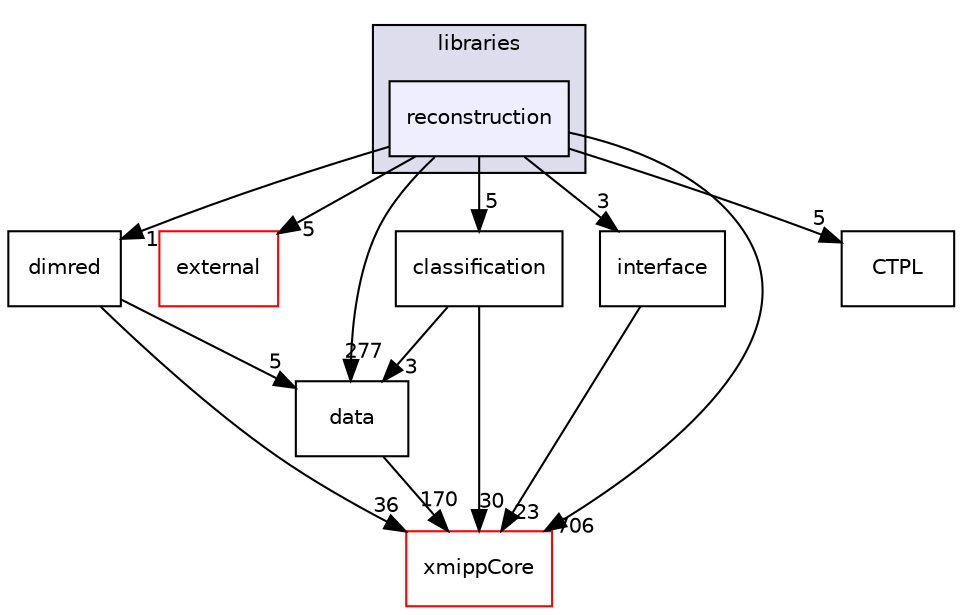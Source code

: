 digraph "xmipp/libraries/reconstruction" {
  compound=true
  node [ fontsize="10", fontname="Helvetica"];
  edge [ labelfontsize="10", labelfontname="Helvetica"];
  subgraph clusterdir_29dba3f3840f20df3b04d1972e99046b {
    graph [ bgcolor="#ddddee", pencolor="black", label="libraries" fontname="Helvetica", fontsize="10", URL="dir_29dba3f3840f20df3b04d1972e99046b.html"]
  dir_28683db7d591bb6aab1650ae2c6e488e [shape=box, label="reconstruction", style="filled", fillcolor="#eeeeff", pencolor="black", URL="dir_28683db7d591bb6aab1650ae2c6e488e.html"];
  }
  dir_02b15c2011e26cf58f557fc966b9a0d4 [shape=box label="data" URL="dir_02b15c2011e26cf58f557fc966b9a0d4.html"];
  dir_bb543fed828418348393767a8630fc17 [shape=box label="external" fillcolor="white" style="filled" color="red" URL="dir_bb543fed828418348393767a8630fc17.html"];
  dir_6789bf067fab66211ed3075d811d2417 [shape=box label="dimred" URL="dir_6789bf067fab66211ed3075d811d2417.html"];
  dir_5218c976bf92c8785e4f4d411bbf7632 [shape=box label="interface" URL="dir_5218c976bf92c8785e4f4d411bbf7632.html"];
  dir_95562b3d6d8bfa75d238a2adf460b4f3 [shape=box label="classification" URL="dir_95562b3d6d8bfa75d238a2adf460b4f3.html"];
  dir_ce4d0d8fc85c2c70612466225bfce71d [shape=box label="xmippCore" fillcolor="white" style="filled" color="red" URL="dir_ce4d0d8fc85c2c70612466225bfce71d.html"];
  dir_0a0d6a71ee549d3a654215eb2a5f2420 [shape=box label="CTPL" URL="dir_0a0d6a71ee549d3a654215eb2a5f2420.html"];
  dir_02b15c2011e26cf58f557fc966b9a0d4->dir_ce4d0d8fc85c2c70612466225bfce71d [headlabel="170", labeldistance=1.5 headhref="dir_000085_000257.html"];
  dir_6789bf067fab66211ed3075d811d2417->dir_02b15c2011e26cf58f557fc966b9a0d4 [headlabel="5", labeldistance=1.5 headhref="dir_000267_000085.html"];
  dir_6789bf067fab66211ed3075d811d2417->dir_ce4d0d8fc85c2c70612466225bfce71d [headlabel="36", labeldistance=1.5 headhref="dir_000267_000257.html"];
  dir_5218c976bf92c8785e4f4d411bbf7632->dir_ce4d0d8fc85c2c70612466225bfce71d [headlabel="23", labeldistance=1.5 headhref="dir_000264_000257.html"];
  dir_95562b3d6d8bfa75d238a2adf460b4f3->dir_02b15c2011e26cf58f557fc966b9a0d4 [headlabel="3", labeldistance=1.5 headhref="dir_000266_000085.html"];
  dir_95562b3d6d8bfa75d238a2adf460b4f3->dir_ce4d0d8fc85c2c70612466225bfce71d [headlabel="30", labeldistance=1.5 headhref="dir_000266_000257.html"];
  dir_28683db7d591bb6aab1650ae2c6e488e->dir_02b15c2011e26cf58f557fc966b9a0d4 [headlabel="277", labeldistance=1.5 headhref="dir_000109_000085.html"];
  dir_28683db7d591bb6aab1650ae2c6e488e->dir_bb543fed828418348393767a8630fc17 [headlabel="5", labeldistance=1.5 headhref="dir_000109_000260.html"];
  dir_28683db7d591bb6aab1650ae2c6e488e->dir_6789bf067fab66211ed3075d811d2417 [headlabel="1", labeldistance=1.5 headhref="dir_000109_000267.html"];
  dir_28683db7d591bb6aab1650ae2c6e488e->dir_5218c976bf92c8785e4f4d411bbf7632 [headlabel="3", labeldistance=1.5 headhref="dir_000109_000264.html"];
  dir_28683db7d591bb6aab1650ae2c6e488e->dir_95562b3d6d8bfa75d238a2adf460b4f3 [headlabel="5", labeldistance=1.5 headhref="dir_000109_000266.html"];
  dir_28683db7d591bb6aab1650ae2c6e488e->dir_ce4d0d8fc85c2c70612466225bfce71d [headlabel="706", labeldistance=1.5 headhref="dir_000109_000257.html"];
  dir_28683db7d591bb6aab1650ae2c6e488e->dir_0a0d6a71ee549d3a654215eb2a5f2420 [headlabel="5", labeldistance=1.5 headhref="dir_000109_000000.html"];
}
